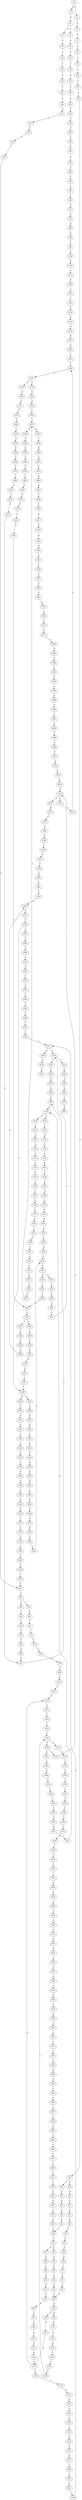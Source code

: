 strict digraph  {
	S0 -> S1 [ label = A ];
	S0 -> S2 [ label = C ];
	S1 -> S3 [ label = C ];
	S2 -> S4 [ label = A ];
	S3 -> S5 [ label = T ];
	S3 -> S6 [ label = G ];
	S4 -> S7 [ label = C ];
	S5 -> S8 [ label = C ];
	S6 -> S9 [ label = C ];
	S7 -> S10 [ label = C ];
	S8 -> S11 [ label = C ];
	S9 -> S12 [ label = C ];
	S10 -> S13 [ label = C ];
	S11 -> S14 [ label = C ];
	S12 -> S15 [ label = C ];
	S13 -> S16 [ label = C ];
	S14 -> S17 [ label = A ];
	S15 -> S18 [ label = A ];
	S16 -> S19 [ label = T ];
	S17 -> S20 [ label = T ];
	S18 -> S21 [ label = T ];
	S19 -> S22 [ label = T ];
	S20 -> S23 [ label = C ];
	S21 -> S24 [ label = C ];
	S22 -> S25 [ label = C ];
	S23 -> S26 [ label = T ];
	S24 -> S27 [ label = G ];
	S25 -> S28 [ label = C ];
	S25 -> S29 [ label = G ];
	S26 -> S30 [ label = G ];
	S27 -> S31 [ label = T ];
	S28 -> S32 [ label = T ];
	S29 -> S33 [ label = A ];
	S30 -> S34 [ label = C ];
	S31 -> S35 [ label = C ];
	S32 -> S36 [ label = G ];
	S33 -> S37 [ label = T ];
	S34 -> S38 [ label = C ];
	S35 -> S39 [ label = C ];
	S36 -> S40 [ label = T ];
	S37 -> S41 [ label = C ];
	S38 -> S42 [ label = A ];
	S39 -> S43 [ label = T ];
	S40 -> S44 [ label = C ];
	S41 -> S45 [ label = G ];
	S42 -> S46 [ label = G ];
	S43 -> S47 [ label = C ];
	S44 -> S48 [ label = C ];
	S45 -> S49 [ label = T ];
	S46 -> S50 [ label = T ];
	S47 -> S51 [ label = T ];
	S48 -> S52 [ label = T ];
	S49 -> S53 [ label = T ];
	S50 -> S54 [ label = C ];
	S51 -> S55 [ label = T ];
	S51 -> S56 [ label = G ];
	S52 -> S57 [ label = A ];
	S52 -> S58 [ label = T ];
	S53 -> S59 [ label = T ];
	S54 -> S60 [ label = G ];
	S55 -> S61 [ label = C ];
	S56 -> S62 [ label = T ];
	S57 -> S63 [ label = C ];
	S58 -> S64 [ label = G ];
	S59 -> S65 [ label = G ];
	S60 -> S66 [ label = T ];
	S61 -> S67 [ label = T ];
	S62 -> S68 [ label = C ];
	S63 -> S69 [ label = T ];
	S64 -> S70 [ label = T ];
	S65 -> S71 [ label = T ];
	S66 -> S72 [ label = A ];
	S67 -> S73 [ label = C ];
	S68 -> S74 [ label = G ];
	S69 -> S75 [ label = A ];
	S70 -> S76 [ label = A ];
	S71 -> S77 [ label = A ];
	S72 -> S78 [ label = A ];
	S73 -> S79 [ label = G ];
	S74 -> S80 [ label = T ];
	S75 -> S81 [ label = C ];
	S76 -> S82 [ label = G ];
	S77 -> S83 [ label = G ];
	S78 -> S84 [ label = G ];
	S79 -> S85 [ label = G ];
	S80 -> S86 [ label = G ];
	S81 -> S87 [ label = C ];
	S82 -> S88 [ label = G ];
	S83 -> S88 [ label = G ];
	S84 -> S89 [ label = A ];
	S85 -> S90 [ label = A ];
	S86 -> S91 [ label = G ];
	S87 -> S92 [ label = A ];
	S88 -> S93 [ label = A ];
	S89 -> S94 [ label = C ];
	S90 -> S95 [ label = G ];
	S91 -> S96 [ label = T ];
	S92 -> S97 [ label = G ];
	S93 -> S98 [ label = G ];
	S93 -> S99 [ label = A ];
	S94 -> S100 [ label = G ];
	S95 -> S101 [ label = A ];
	S96 -> S102 [ label = A ];
	S97 -> S103 [ label = G ];
	S98 -> S104 [ label = A ];
	S99 -> S105 [ label = A ];
	S100 -> S106 [ label = G ];
	S101 -> S107 [ label = G ];
	S102 -> S108 [ label = T ];
	S102 -> S109 [ label = C ];
	S103 -> S110 [ label = A ];
	S104 -> S111 [ label = G ];
	S105 -> S112 [ label = G ];
	S106 -> S113 [ label = C ];
	S107 -> S114 [ label = G ];
	S108 -> S115 [ label = G ];
	S109 -> S116 [ label = C ];
	S110 -> S117 [ label = G ];
	S111 -> S118 [ label = T ];
	S111 -> S114 [ label = G ];
	S112 -> S119 [ label = G ];
	S113 -> S120 [ label = T ];
	S114 -> S121 [ label = T ];
	S115 -> S122 [ label = A ];
	S116 -> S123 [ label = G ];
	S117 -> S124 [ label = A ];
	S118 -> S125 [ label = C ];
	S119 -> S126 [ label = T ];
	S120 -> S127 [ label = C ];
	S121 -> S128 [ label = C ];
	S122 -> S129 [ label = G ];
	S123 -> S130 [ label = G ];
	S124 -> S111 [ label = G ];
	S125 -> S131 [ label = A ];
	S126 -> S132 [ label = C ];
	S127 -> S133 [ label = T ];
	S128 -> S134 [ label = C ];
	S129 -> S135 [ label = C ];
	S130 -> S136 [ label = T ];
	S131 -> S137 [ label = G ];
	S132 -> S138 [ label = C ];
	S133 -> S139 [ label = C ];
	S134 -> S140 [ label = C ];
	S135 -> S141 [ label = G ];
	S136 -> S142 [ label = G ];
	S137 -> S143 [ label = G ];
	S138 -> S140 [ label = C ];
	S139 -> S144 [ label = G ];
	S140 -> S145 [ label = A ];
	S140 -> S146 [ label = G ];
	S141 -> S147 [ label = G ];
	S142 -> S148 [ label = G ];
	S143 -> S149 [ label = A ];
	S144 -> S150 [ label = A ];
	S145 -> S151 [ label = G ];
	S146 -> S152 [ label = G ];
	S146 -> S153 [ label = A ];
	S147 -> S154 [ label = T ];
	S148 -> S155 [ label = T ];
	S149 -> S156 [ label = C ];
	S150 -> S157 [ label = A ];
	S151 -> S158 [ label = A ];
	S152 -> S159 [ label = A ];
	S153 -> S160 [ label = A ];
	S154 -> S161 [ label = C ];
	S155 -> S162 [ label = T ];
	S156 -> S163 [ label = C ];
	S157 -> S164 [ label = G ];
	S158 -> S165 [ label = G ];
	S159 -> S166 [ label = G ];
	S160 -> S167 [ label = A ];
	S160 -> S168 [ label = G ];
	S161 -> S169 [ label = G ];
	S162 -> S170 [ label = A ];
	S163 -> S171 [ label = A ];
	S164 -> S172 [ label = T ];
	S165 -> S173 [ label = C ];
	S166 -> S174 [ label = G ];
	S167 -> S175 [ label = G ];
	S168 -> S176 [ label = T ];
	S169 -> S177 [ label = C ];
	S170 -> S178 [ label = G ];
	S171 -> S179 [ label = G ];
	S172 -> S180 [ label = C ];
	S173 -> S181 [ label = C ];
	S174 -> S182 [ label = C ];
	S175 -> S183 [ label = T ];
	S176 -> S180 [ label = C ];
	S177 -> S184 [ label = A ];
	S178 -> S185 [ label = A ];
	S179 -> S186 [ label = T ];
	S180 -> S187 [ label = G ];
	S181 -> S188 [ label = A ];
	S182 -> S189 [ label = G ];
	S183 -> S190 [ label = G ];
	S184 -> S191 [ label = C ];
	S185 -> S192 [ label = A ];
	S186 -> S193 [ label = C ];
	S187 -> S194 [ label = C ];
	S187 -> S195 [ label = A ];
	S188 -> S196 [ label = C ];
	S189 -> S197 [ label = T ];
	S190 -> S198 [ label = T ];
	S191 -> S199 [ label = G ];
	S192 -> S200 [ label = G ];
	S193 -> S201 [ label = T ];
	S194 -> S202 [ label = G ];
	S195 -> S203 [ label = G ];
	S196 -> S204 [ label = G ];
	S197 -> S205 [ label = G ];
	S198 -> S206 [ label = C ];
	S199 -> S207 [ label = C ];
	S200 -> S208 [ label = G ];
	S201 -> S209 [ label = C ];
	S202 -> S210 [ label = G ];
	S203 -> S211 [ label = G ];
	S204 -> S212 [ label = G ];
	S205 -> S213 [ label = G ];
	S206 -> S214 [ label = G ];
	S207 -> S215 [ label = G ];
	S208 -> S216 [ label = G ];
	S209 -> S217 [ label = T ];
	S210 -> S218 [ label = C ];
	S211 -> S219 [ label = T ];
	S212 -> S220 [ label = T ];
	S213 -> S221 [ label = T ];
	S214 -> S222 [ label = T ];
	S215 -> S223 [ label = C ];
	S216 -> S224 [ label = G ];
	S217 -> S225 [ label = C ];
	S217 -> S226 [ label = G ];
	S218 -> S227 [ label = T ];
	S219 -> S228 [ label = A ];
	S220 -> S229 [ label = T ];
	S221 -> S102 [ label = A ];
	S222 -> S230 [ label = C ];
	S223 -> S231 [ label = G ];
	S224 -> S232 [ label = T ];
	S224 -> S233 [ label = G ];
	S225 -> S234 [ label = T ];
	S225 -> S235 [ label = G ];
	S226 -> S236 [ label = T ];
	S227 -> S237 [ label = A ];
	S227 -> S238 [ label = G ];
	S228 -> S239 [ label = T ];
	S229 -> S240 [ label = A ];
	S230 -> S241 [ label = G ];
	S231 -> S242 [ label = G ];
	S232 -> S243 [ label = C ];
	S233 -> S244 [ label = T ];
	S234 -> S245 [ label = G ];
	S235 -> S246 [ label = T ];
	S236 -> S247 [ label = A ];
	S237 -> S248 [ label = T ];
	S238 -> S249 [ label = G ];
	S239 -> S250 [ label = A ];
	S240 -> S251 [ label = C ];
	S241 -> S252 [ label = G ];
	S242 -> S253 [ label = C ];
	S243 -> S254 [ label = T ];
	S244 -> S255 [ label = C ];
	S245 -> S256 [ label = A ];
	S246 -> S257 [ label = G ];
	S248 -> S258 [ label = A ];
	S249 -> S259 [ label = A ];
	S250 -> S260 [ label = A ];
	S251 -> S261 [ label = T ];
	S252 -> S262 [ label = A ];
	S253 -> S227 [ label = T ];
	S254 -> S263 [ label = C ];
	S255 -> S264 [ label = C ];
	S256 -> S265 [ label = G ];
	S257 -> S266 [ label = G ];
	S258 -> S267 [ label = G ];
	S259 -> S268 [ label = A ];
	S260 -> S269 [ label = G ];
	S261 -> S270 [ label = G ];
	S262 -> S271 [ label = A ];
	S263 -> S272 [ label = T ];
	S264 -> S273 [ label = G ];
	S265 -> S274 [ label = T ];
	S266 -> S96 [ label = T ];
	S267 -> S275 [ label = T ];
	S268 -> S276 [ label = T ];
	S269 -> S277 [ label = T ];
	S270 -> S278 [ label = C ];
	S271 -> S279 [ label = C ];
	S272 -> S225 [ label = C ];
	S273 -> S280 [ label = C ];
	S273 -> S281 [ label = T ];
	S274 -> S282 [ label = A ];
	S275 -> S283 [ label = A ];
	S276 -> S284 [ label = G ];
	S277 -> S285 [ label = C ];
	S278 -> S286 [ label = A ];
	S279 -> S287 [ label = A ];
	S279 -> S288 [ label = T ];
	S280 -> S289 [ label = C ];
	S281 -> S290 [ label = C ];
	S283 -> S291 [ label = G ];
	S284 -> S292 [ label = G ];
	S285 -> S293 [ label = G ];
	S286 -> S294 [ label = G ];
	S287 -> S295 [ label = G ];
	S288 -> S296 [ label = G ];
	S288 -> S297 [ label = A ];
	S289 -> S298 [ label = G ];
	S290 -> S299 [ label = G ];
	S291 -> S300 [ label = C ];
	S292 -> S301 [ label = G ];
	S293 -> S302 [ label = T ];
	S294 -> S303 [ label = A ];
	S295 -> S304 [ label = G ];
	S296 -> S305 [ label = C ];
	S297 -> S306 [ label = C ];
	S298 -> S307 [ label = G ];
	S299 -> S308 [ label = G ];
	S300 -> S309 [ label = C ];
	S301 -> S310 [ label = G ];
	S302 -> S311 [ label = G ];
	S303 -> S312 [ label = C ];
	S304 -> S313 [ label = A ];
	S305 -> S314 [ label = A ];
	S306 -> S315 [ label = A ];
	S307 -> S316 [ label = A ];
	S308 -> S262 [ label = A ];
	S309 -> S317 [ label = G ];
	S310 -> S318 [ label = T ];
	S311 -> S91 [ label = G ];
	S312 -> S319 [ label = G ];
	S313 -> S320 [ label = A ];
	S314 -> S321 [ label = A ];
	S315 -> S322 [ label = A ];
	S316 -> S323 [ label = A ];
	S317 -> S324 [ label = A ];
	S318 -> S325 [ label = C ];
	S319 -> S326 [ label = G ];
	S320 -> S327 [ label = T ];
	S321 -> S328 [ label = C ];
	S322 -> S329 [ label = C ];
	S323 -> S330 [ label = C ];
	S324 -> S331 [ label = A ];
	S325 -> S264 [ label = C ];
	S326 -> S332 [ label = A ];
	S327 -> S333 [ label = A ];
	S328 -> S334 [ label = C ];
	S329 -> S335 [ label = G ];
	S330 -> S288 [ label = T ];
	S331 -> S336 [ label = A ];
	S332 -> S337 [ label = C ];
	S333 -> S338 [ label = G ];
	S334 -> S339 [ label = A ];
	S335 -> S340 [ label = A ];
	S336 -> S341 [ label = C ];
	S337 -> S342 [ label = A ];
	S338 -> S343 [ label = T ];
	S339 -> S344 [ label = G ];
	S340 -> S345 [ label = A ];
	S341 -> S346 [ label = C ];
	S342 -> S347 [ label = C ];
	S343 -> S348 [ label = C ];
	S344 -> S349 [ label = A ];
	S345 -> S350 [ label = A ];
	S346 -> S351 [ label = C ];
	S347 -> S352 [ label = A ];
	S348 -> S353 [ label = T ];
	S349 -> S354 [ label = A ];
	S350 -> S355 [ label = A ];
	S351 -> S356 [ label = C ];
	S352 -> S357 [ label = C ];
	S353 -> S358 [ label = C ];
	S354 -> S359 [ label = C ];
	S355 -> S360 [ label = C ];
	S356 -> S361 [ label = G ];
	S357 -> S362 [ label = C ];
	S358 -> S217 [ label = T ];
	S359 -> S363 [ label = A ];
	S360 -> S364 [ label = A ];
	S361 -> S365 [ label = A ];
	S362 -> S366 [ label = T ];
	S363 -> S367 [ label = G ];
	S364 -> S368 [ label = G ];
	S365 -> S369 [ label = C ];
	S366 -> S370 [ label = C ];
	S367 -> S371 [ label = C ];
	S368 -> S372 [ label = A ];
	S369 -> S373 [ label = T ];
	S370 -> S374 [ label = T ];
	S371 -> S375 [ label = C ];
	S372 -> S376 [ label = A ];
	S373 -> S377 [ label = A ];
	S374 -> S378 [ label = A ];
	S375 -> S379 [ label = G ];
	S376 -> S380 [ label = G ];
	S377 -> S381 [ label = G ];
	S378 -> S382 [ label = G ];
	S379 -> S383 [ label = T ];
	S380 -> S384 [ label = G ];
	S381 -> S385 [ label = A ];
	S382 -> S386 [ label = A ];
	S383 -> S387 [ label = C ];
	S384 -> S216 [ label = G ];
	S385 -> S388 [ label = A ];
	S386 -> S389 [ label = A ];
	S387 -> S390 [ label = C ];
	S388 -> S391 [ label = T ];
	S389 -> S392 [ label = C ];
	S390 -> S393 [ label = T ];
	S391 -> S394 [ label = C ];
	S392 -> S395 [ label = G ];
	S393 -> S47 [ label = C ];
	S394 -> S396 [ label = G ];
	S395 -> S397 [ label = A ];
	S396 -> S398 [ label = G ];
	S397 -> S399 [ label = G ];
	S398 -> S400 [ label = G ];
	S399 -> S401 [ label = G ];
	S400 -> S402 [ label = T ];
	S401 -> S403 [ label = T ];
	S402 -> S404 [ label = A ];
	S403 -> S405 [ label = G ];
	S404 -> S406 [ label = T ];
	S405 -> S407 [ label = T ];
	S406 -> S408 [ label = C ];
	S407 -> S409 [ label = C ];
	S408 -> S410 [ label = C ];
	S409 -> S411 [ label = C ];
	S410 -> S412 [ label = C ];
	S411 -> S413 [ label = C ];
	S412 -> S414 [ label = G ];
	S413 -> S415 [ label = T ];
	S414 -> S416 [ label = A ];
	S415 -> S417 [ label = G ];
	S416 -> S160 [ label = A ];
	S417 -> S418 [ label = T ];
	S418 -> S419 [ label = C ];
	S419 -> S48 [ label = C ];
}
